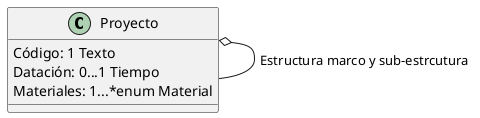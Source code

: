 @startuml
class Proyecto{
    Código: 1 Texto
    Datación: 0...1 Tiempo
    Materiales: 1...*enum Material
}

Proyecto o-- Proyecto: Estructura marco y sub-estrcutura
